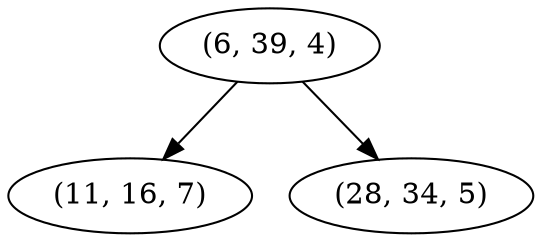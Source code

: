 digraph tree {
    "(6, 39, 4)";
    "(11, 16, 7)";
    "(28, 34, 5)";
    "(6, 39, 4)" -> "(11, 16, 7)";
    "(6, 39, 4)" -> "(28, 34, 5)";
}
